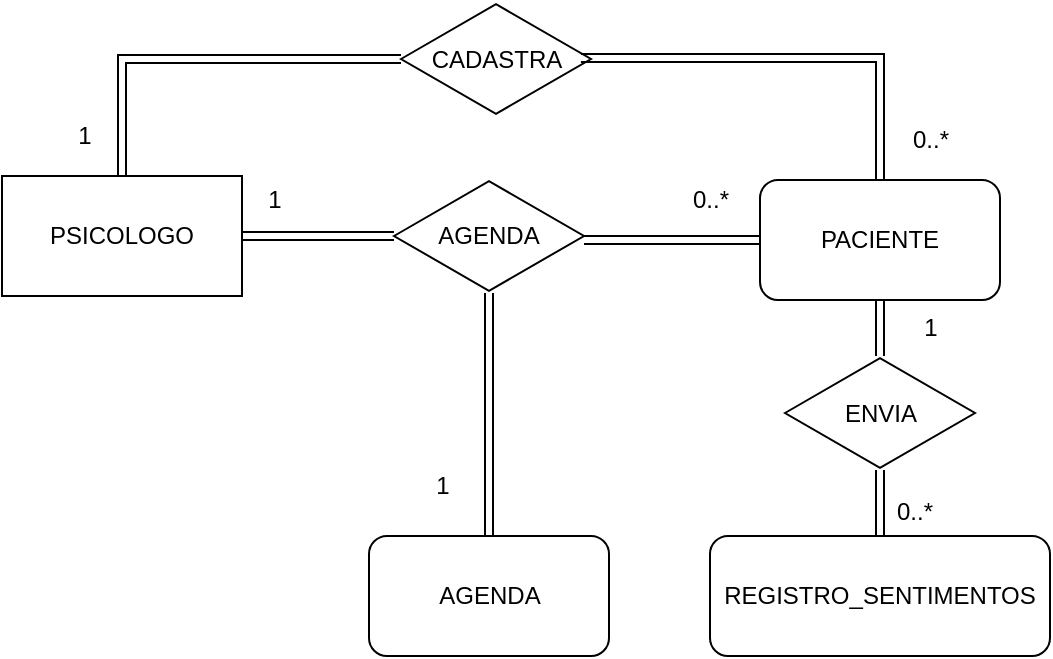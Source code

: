 <mxfile version="13.0.8" type="device"><diagram id="C5RBs43oDa-KdzZeNtuy" name="Page-1"><mxGraphModel dx="868" dy="479" grid="0" gridSize="10" guides="1" tooltips="1" connect="1" arrows="1" fold="1" page="0" pageScale="1" pageWidth="827" pageHeight="1169" math="0" shadow="0"><root><mxCell id="WIyWlLk6GJQsqaUBKTNV-0"/><mxCell id="WIyWlLk6GJQsqaUBKTNV-1" parent="WIyWlLk6GJQsqaUBKTNV-0"/><mxCell id="D42CL8Re7QqpWjUwzvmD-45" value="" style="edgeStyle=orthogonalEdgeStyle;shape=link;curved=1;rounded=0;orthogonalLoop=1;jettySize=auto;html=1;exitX=0.5;exitY=0;exitDx=0;exitDy=0;" edge="1" parent="WIyWlLk6GJQsqaUBKTNV-1" source="D42CL8Re7QqpWjUwzvmD-0" target="D42CL8Re7QqpWjUwzvmD-36"><mxGeometry relative="1" as="geometry"/></mxCell><mxCell id="D42CL8Re7QqpWjUwzvmD-0" value="REGISTRO_SENTIMENTOS" style="rounded=1;whiteSpace=wrap;html=1;" vertex="1" parent="WIyWlLk6GJQsqaUBKTNV-1"><mxGeometry x="490" y="347" width="170" height="60" as="geometry"/></mxCell><mxCell id="D42CL8Re7QqpWjUwzvmD-42" style="edgeStyle=orthogonalEdgeStyle;shape=link;curved=1;rounded=0;orthogonalLoop=1;jettySize=auto;html=1;entryX=0.5;entryY=0;entryDx=0;entryDy=0;" edge="1" parent="WIyWlLk6GJQsqaUBKTNV-1" source="D42CL8Re7QqpWjUwzvmD-1" target="D42CL8Re7QqpWjUwzvmD-4"><mxGeometry relative="1" as="geometry"/></mxCell><mxCell id="D42CL8Re7QqpWjUwzvmD-1" value="CADASTRA" style="html=1;whiteSpace=wrap;aspect=fixed;shape=isoRectangle;" vertex="1" parent="WIyWlLk6GJQsqaUBKTNV-1"><mxGeometry x="335.5" y="80" width="95" height="57" as="geometry"/></mxCell><mxCell id="D42CL8Re7QqpWjUwzvmD-2" value="AGENDA" style="rounded=1;whiteSpace=wrap;html=1;" vertex="1" parent="WIyWlLk6GJQsqaUBKTNV-1"><mxGeometry x="319.5" y="347" width="120" height="60" as="geometry"/></mxCell><mxCell id="D42CL8Re7QqpWjUwzvmD-44" style="edgeStyle=orthogonalEdgeStyle;shape=link;curved=1;rounded=0;orthogonalLoop=1;jettySize=auto;html=1;entryX=1;entryY=0.535;entryDx=0;entryDy=0;entryPerimeter=0;" edge="1" parent="WIyWlLk6GJQsqaUBKTNV-1" source="D42CL8Re7QqpWjUwzvmD-3" target="D42CL8Re7QqpWjUwzvmD-16"><mxGeometry relative="1" as="geometry"/></mxCell><mxCell id="D42CL8Re7QqpWjUwzvmD-3" value="PACIENTE" style="rounded=1;whiteSpace=wrap;html=1;" vertex="1" parent="WIyWlLk6GJQsqaUBKTNV-1"><mxGeometry x="515" y="169" width="120" height="60" as="geometry"/></mxCell><mxCell id="D42CL8Re7QqpWjUwzvmD-17" style="edgeStyle=orthogonalEdgeStyle;shape=link;curved=1;rounded=0;orthogonalLoop=1;jettySize=auto;html=1;" edge="1" parent="WIyWlLk6GJQsqaUBKTNV-1" source="D42CL8Re7QqpWjUwzvmD-4" target="D42CL8Re7QqpWjUwzvmD-16"><mxGeometry relative="1" as="geometry"/></mxCell><mxCell id="D42CL8Re7QqpWjUwzvmD-4" value="PSICOLOGO" style="rounded=1;whiteSpace=wrap;html=1;arcSize=0;" vertex="1" parent="WIyWlLk6GJQsqaUBKTNV-1"><mxGeometry x="136" y="167" width="120" height="60" as="geometry"/></mxCell><mxCell id="D42CL8Re7QqpWjUwzvmD-12" value="1" style="text;html=1;align=center;verticalAlign=middle;resizable=0;points=[];autosize=1;" vertex="1" parent="WIyWlLk6GJQsqaUBKTNV-1"><mxGeometry x="167" y="137" width="20" height="20" as="geometry"/></mxCell><mxCell id="D42CL8Re7QqpWjUwzvmD-11" value="0..*" style="text;html=1;align=center;verticalAlign=middle;resizable=0;points=[];autosize=1;" vertex="1" parent="WIyWlLk6GJQsqaUBKTNV-1"><mxGeometry x="585" y="139" width="30" height="20" as="geometry"/></mxCell><mxCell id="D42CL8Re7QqpWjUwzvmD-15" style="edgeStyle=orthogonalEdgeStyle;shape=link;curved=1;rounded=0;orthogonalLoop=1;jettySize=auto;html=1;exitX=0.947;exitY=0.491;exitDx=0;exitDy=0;exitPerimeter=0;entryX=0.5;entryY=0;entryDx=0;entryDy=0;" edge="1" parent="WIyWlLk6GJQsqaUBKTNV-1" source="D42CL8Re7QqpWjUwzvmD-1" target="D42CL8Re7QqpWjUwzvmD-3"><mxGeometry relative="1" as="geometry"><mxPoint x="490" y="20" as="sourcePoint"/><mxPoint x="585" y="99.5" as="targetPoint"/></mxGeometry></mxCell><mxCell id="D42CL8Re7QqpWjUwzvmD-19" style="edgeStyle=orthogonalEdgeStyle;shape=link;curved=1;rounded=0;orthogonalLoop=1;jettySize=auto;html=1;entryX=0.5;entryY=0;entryDx=0;entryDy=0;" edge="1" parent="WIyWlLk6GJQsqaUBKTNV-1" source="D42CL8Re7QqpWjUwzvmD-16" target="D42CL8Re7QqpWjUwzvmD-2"><mxGeometry relative="1" as="geometry"/></mxCell><mxCell id="D42CL8Re7QqpWjUwzvmD-16" value="AGENDA" style="html=1;whiteSpace=wrap;aspect=fixed;shape=isoRectangle;" vertex="1" parent="WIyWlLk6GJQsqaUBKTNV-1"><mxGeometry x="332" y="168.5" width="95" height="57" as="geometry"/></mxCell><mxCell id="D42CL8Re7QqpWjUwzvmD-20" value="1" style="text;html=1;align=center;verticalAlign=middle;resizable=0;points=[];autosize=1;" vertex="1" parent="WIyWlLk6GJQsqaUBKTNV-1"><mxGeometry x="347" y="313" width="17" height="18" as="geometry"/></mxCell><mxCell id="D42CL8Re7QqpWjUwzvmD-21" value="1" style="text;html=1;align=center;verticalAlign=middle;resizable=0;points=[];autosize=1;" vertex="1" parent="WIyWlLk6GJQsqaUBKTNV-1"><mxGeometry x="262" y="168.5" width="20" height="20" as="geometry"/></mxCell><mxCell id="D42CL8Re7QqpWjUwzvmD-28" value="0..*" style="text;html=1;align=center;verticalAlign=middle;resizable=0;points=[];autosize=1;" vertex="1" parent="WIyWlLk6GJQsqaUBKTNV-1"><mxGeometry x="475" y="169" width="30" height="20" as="geometry"/></mxCell><mxCell id="D42CL8Re7QqpWjUwzvmD-38" style="edgeStyle=orthogonalEdgeStyle;shape=link;curved=1;rounded=0;orthogonalLoop=1;jettySize=auto;html=1;entryX=0.5;entryY=1;entryDx=0;entryDy=0;" edge="1" parent="WIyWlLk6GJQsqaUBKTNV-1" source="D42CL8Re7QqpWjUwzvmD-36" target="D42CL8Re7QqpWjUwzvmD-3"><mxGeometry relative="1" as="geometry"/></mxCell><mxCell id="D42CL8Re7QqpWjUwzvmD-39" style="edgeStyle=orthogonalEdgeStyle;shape=link;curved=1;rounded=0;orthogonalLoop=1;jettySize=auto;html=1;entryX=0.5;entryY=0;entryDx=0;entryDy=0;" edge="1" parent="WIyWlLk6GJQsqaUBKTNV-1" source="D42CL8Re7QqpWjUwzvmD-36"><mxGeometry relative="1" as="geometry"><mxPoint x="575" y="344.5" as="targetPoint"/></mxGeometry></mxCell><mxCell id="D42CL8Re7QqpWjUwzvmD-36" value="ENVIA" style="html=1;whiteSpace=wrap;aspect=fixed;shape=isoRectangle;" vertex="1" parent="WIyWlLk6GJQsqaUBKTNV-1"><mxGeometry x="527.5" y="257" width="95" height="57" as="geometry"/></mxCell><mxCell id="D42CL8Re7QqpWjUwzvmD-40" value="0..*" style="text;html=1;align=center;verticalAlign=middle;resizable=0;points=[];autosize=1;" vertex="1" parent="WIyWlLk6GJQsqaUBKTNV-1"><mxGeometry x="577" y="324.5" width="30" height="20" as="geometry"/></mxCell><mxCell id="D42CL8Re7QqpWjUwzvmD-41" value="1" style="text;html=1;align=center;verticalAlign=middle;resizable=0;points=[];autosize=1;" vertex="1" parent="WIyWlLk6GJQsqaUBKTNV-1"><mxGeometry x="590" y="233" width="20" height="20" as="geometry"/></mxCell></root></mxGraphModel></diagram></mxfile>